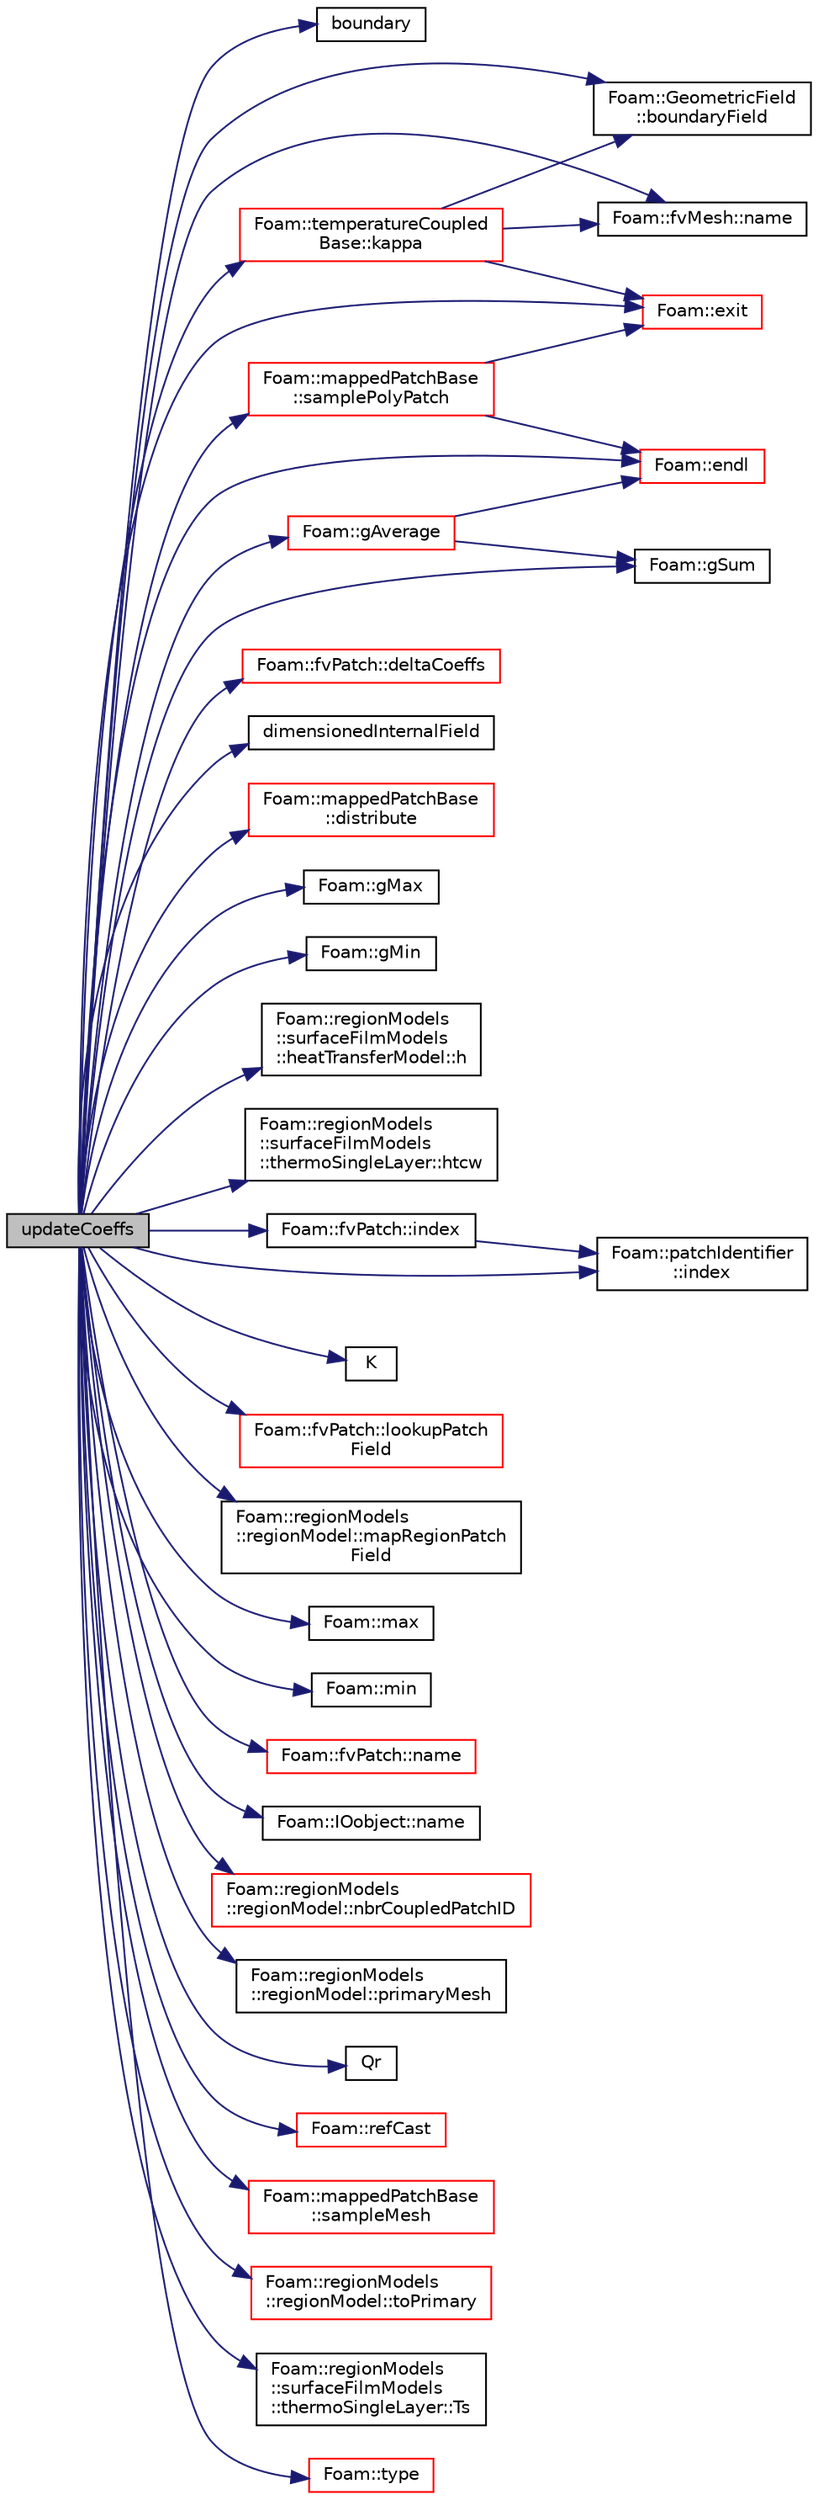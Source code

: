 digraph "updateCoeffs"
{
  bgcolor="transparent";
  edge [fontname="Helvetica",fontsize="10",labelfontname="Helvetica",labelfontsize="10"];
  node [fontname="Helvetica",fontsize="10",shape=record];
  rankdir="LR";
  Node1 [label="updateCoeffs",height=0.2,width=0.4,color="black", fillcolor="grey75", style="filled", fontcolor="black"];
  Node1 -> Node2 [color="midnightblue",fontsize="10",style="solid",fontname="Helvetica"];
  Node2 [label="boundary",height=0.2,width=0.4,color="black",URL="$a03922.html#a658027ecaee450b6533bd8d019d2c1f5"];
  Node1 -> Node3 [color="midnightblue",fontsize="10",style="solid",fontname="Helvetica"];
  Node3 [label="Foam::GeometricField\l::boundaryField",height=0.2,width=0.4,color="black",URL="$a00921.html#a3c6c1a789b48ea0c5e8bff64f9c14f2d",tooltip="Return reference to GeometricBoundaryField. "];
  Node1 -> Node4 [color="midnightblue",fontsize="10",style="solid",fontname="Helvetica"];
  Node4 [label="Foam::fvPatch::deltaCoeffs",height=0.2,width=0.4,color="red",URL="$a00885.html#a68566c15658234b1c4c972ff9bfcee26",tooltip="Return the face - cell distance coeffient. "];
  Node1 -> Node5 [color="midnightblue",fontsize="10",style="solid",fontname="Helvetica"];
  Node5 [label="dimensionedInternalField",height=0.2,width=0.4,color="black",URL="$a03120.html#a942cd19121a46cdc649099eb27c74b18"];
  Node1 -> Node6 [color="midnightblue",fontsize="10",style="solid",fontname="Helvetica"];
  Node6 [label="Foam::mappedPatchBase\l::distribute",height=0.2,width=0.4,color="red",URL="$a01420.html#a19634e92e19466f33831b6908d0a4fab",tooltip="Wrapper around map/interpolate data distribution. "];
  Node1 -> Node7 [color="midnightblue",fontsize="10",style="solid",fontname="Helvetica"];
  Node7 [label="Foam::endl",height=0.2,width=0.4,color="red",URL="$a10725.html#a2db8fe02a0d3909e9351bb4275b23ce4",tooltip="Add newline and flush stream. "];
  Node1 -> Node8 [color="midnightblue",fontsize="10",style="solid",fontname="Helvetica"];
  Node8 [label="Foam::exit",height=0.2,width=0.4,color="red",URL="$a10725.html#a06ca7250d8e89caf05243ec094843642"];
  Node1 -> Node9 [color="midnightblue",fontsize="10",style="solid",fontname="Helvetica"];
  Node9 [label="Foam::gAverage",height=0.2,width=0.4,color="red",URL="$a10725.html#ab45e56189711a2e5cdd381a0e2b6cc5c"];
  Node9 -> Node7 [color="midnightblue",fontsize="10",style="solid",fontname="Helvetica"];
  Node9 -> Node10 [color="midnightblue",fontsize="10",style="solid",fontname="Helvetica"];
  Node10 [label="Foam::gSum",height=0.2,width=0.4,color="black",URL="$a10725.html#a11b1ebb4c53ad062332767d75ca96328"];
  Node1 -> Node11 [color="midnightblue",fontsize="10",style="solid",fontname="Helvetica"];
  Node11 [label="Foam::gMax",height=0.2,width=0.4,color="black",URL="$a10725.html#ae8d631fb8e841947408bb711abfb1e67"];
  Node1 -> Node12 [color="midnightblue",fontsize="10",style="solid",fontname="Helvetica"];
  Node12 [label="Foam::gMin",height=0.2,width=0.4,color="black",URL="$a10725.html#aca330ee6cfe7d602300dbc5905f8c9f6"];
  Node1 -> Node10 [color="midnightblue",fontsize="10",style="solid",fontname="Helvetica"];
  Node1 -> Node13 [color="midnightblue",fontsize="10",style="solid",fontname="Helvetica"];
  Node13 [label="Foam::regionModels\l::surfaceFilmModels\l::heatTransferModel::h",height=0.2,width=0.4,color="black",URL="$a00990.html#a293edbfde9c3261e77d5f9243d84648e",tooltip="Return the heat transfer coefficient [W/m2/K]. "];
  Node1 -> Node14 [color="midnightblue",fontsize="10",style="solid",fontname="Helvetica"];
  Node14 [label="Foam::regionModels\l::surfaceFilmModels\l::thermoSingleLayer::htcw",height=0.2,width=0.4,color="black",URL="$a02597.html#a46fbaeb462f37f772bcfddf3d8c10661",tooltip="Return const access to the (wall) heat transfer model. "];
  Node1 -> Node15 [color="midnightblue",fontsize="10",style="solid",fontname="Helvetica"];
  Node15 [label="Foam::patchIdentifier\l::index",height=0.2,width=0.4,color="black",URL="$a01799.html#a7d1e8acadb27bd2b4e61457d47b71b6f",tooltip="Return the index of this patch in the boundaryMesh. "];
  Node1 -> Node16 [color="midnightblue",fontsize="10",style="solid",fontname="Helvetica"];
  Node16 [label="Foam::fvPatch::index",height=0.2,width=0.4,color="black",URL="$a00885.html#a7d1e8acadb27bd2b4e61457d47b71b6f",tooltip="Return the index of this patch in the fvBoundaryMesh. "];
  Node16 -> Node15 [color="midnightblue",fontsize="10",style="solid",fontname="Helvetica"];
  Node1 -> Node17 [color="midnightblue",fontsize="10",style="solid",fontname="Helvetica"];
  Node17 [label="K",height=0.2,width=0.4,color="black",URL="$a00784.html#a4b4d28b402b6dad014790c4172a84bb6",tooltip="Get corresponding K field. "];
  Node1 -> Node18 [color="midnightblue",fontsize="10",style="solid",fontname="Helvetica"];
  Node18 [label="Foam::temperatureCoupled\lBase::kappa",height=0.2,width=0.4,color="red",URL="$a02560.html#a27f7eb60b12da7ce5742958e36252898",tooltip="Given patch temperature calculate corresponding K field. "];
  Node18 -> Node8 [color="midnightblue",fontsize="10",style="solid",fontname="Helvetica"];
  Node18 -> Node3 [color="midnightblue",fontsize="10",style="solid",fontname="Helvetica"];
  Node18 -> Node19 [color="midnightblue",fontsize="10",style="solid",fontname="Helvetica"];
  Node19 [label="Foam::fvMesh::name",height=0.2,width=0.4,color="black",URL="$a00876.html#a75b72488d2e82151b025744974919d5d",tooltip="Return reference to name. "];
  Node1 -> Node20 [color="midnightblue",fontsize="10",style="solid",fontname="Helvetica"];
  Node20 [label="Foam::fvPatch::lookupPatch\lField",height=0.2,width=0.4,color="red",URL="$a00885.html#afaaf754f8e65cc448cfe3dfb1e033ae1",tooltip="Lookup and return the patchField of the named field from the. "];
  Node1 -> Node21 [color="midnightblue",fontsize="10",style="solid",fontname="Helvetica"];
  Node21 [label="Foam::regionModels\l::regionModel::mapRegionPatch\lField",height=0.2,width=0.4,color="black",URL="$a02131.html#a779f4d55fab3a54210ef162099b2bf12",tooltip="Map patch field from another region model to local patch. "];
  Node1 -> Node22 [color="midnightblue",fontsize="10",style="solid",fontname="Helvetica"];
  Node22 [label="Foam::max",height=0.2,width=0.4,color="black",URL="$a10725.html#ac993e906cf2774ae77e666bc24e81733"];
  Node1 -> Node23 [color="midnightblue",fontsize="10",style="solid",fontname="Helvetica"];
  Node23 [label="Foam::min",height=0.2,width=0.4,color="black",URL="$a10725.html#a253e112ad2d56d96230ff39ea7f442dc"];
  Node1 -> Node24 [color="midnightblue",fontsize="10",style="solid",fontname="Helvetica"];
  Node24 [label="Foam::fvPatch::name",height=0.2,width=0.4,color="red",URL="$a00885.html#a75b72488d2e82151b025744974919d5d",tooltip="Return name. "];
  Node1 -> Node19 [color="midnightblue",fontsize="10",style="solid",fontname="Helvetica"];
  Node1 -> Node25 [color="midnightblue",fontsize="10",style="solid",fontname="Helvetica"];
  Node25 [label="Foam::IOobject::name",height=0.2,width=0.4,color="black",URL="$a01179.html#a75b72488d2e82151b025744974919d5d",tooltip="Return name. "];
  Node1 -> Node26 [color="midnightblue",fontsize="10",style="solid",fontname="Helvetica"];
  Node26 [label="Foam::regionModels\l::regionModel::nbrCoupledPatchID",height=0.2,width=0.4,color="red",URL="$a02131.html#ab75224234f0496ea2c9f2eed3f848d1a",tooltip="Return the coupled patch ID paired with coupled patch. "];
  Node1 -> Node27 [color="midnightblue",fontsize="10",style="solid",fontname="Helvetica"];
  Node27 [label="Foam::regionModels\l::regionModel::primaryMesh",height=0.2,width=0.4,color="black",URL="$a02131.html#a3f74d6f26fb409562d28d2365d1bbf12",tooltip="Return the reference to the primary mesh database. "];
  Node1 -> Node28 [color="midnightblue",fontsize="10",style="solid",fontname="Helvetica"];
  Node28 [label="Qr",height=0.2,width=0.4,color="black",URL="$a04427.html#a78bcf340cde4f20cf12473945680d11a"];
  Node1 -> Node29 [color="midnightblue",fontsize="10",style="solid",fontname="Helvetica"];
  Node29 [label="Foam::refCast",height=0.2,width=0.4,color="red",URL="$a10725.html#a28f53307dad4466f23067e79a948e2a1",tooltip="Reference type cast template function. "];
  Node1 -> Node30 [color="midnightblue",fontsize="10",style="solid",fontname="Helvetica"];
  Node30 [label="Foam::mappedPatchBase\l::sampleMesh",height=0.2,width=0.4,color="red",URL="$a01420.html#a80e7d2240854cf86b347a95cb1bab341",tooltip="Get the region mesh. "];
  Node1 -> Node31 [color="midnightblue",fontsize="10",style="solid",fontname="Helvetica"];
  Node31 [label="Foam::mappedPatchBase\l::samplePolyPatch",height=0.2,width=0.4,color="red",URL="$a01420.html#a3434acc5afba1f7b7b8f4c573befd8b3",tooltip="Get the patch on the region. "];
  Node31 -> Node7 [color="midnightblue",fontsize="10",style="solid",fontname="Helvetica"];
  Node31 -> Node8 [color="midnightblue",fontsize="10",style="solid",fontname="Helvetica"];
  Node1 -> Node32 [color="midnightblue",fontsize="10",style="solid",fontname="Helvetica"];
  Node32 [label="Foam::regionModels\l::regionModel::toPrimary",height=0.2,width=0.4,color="red",URL="$a02131.html#ae3e2347b9e0b838573435f06d9e51bf0",tooltip="Convert a local region field to the primary region. "];
  Node1 -> Node33 [color="midnightblue",fontsize="10",style="solid",fontname="Helvetica"];
  Node33 [label="Foam::regionModels\l::surfaceFilmModels\l::thermoSingleLayer::Ts",height=0.2,width=0.4,color="black",URL="$a02597.html#a84eeb8112f81ad68b619e4b5d160a557",tooltip="Return the film surface temperature [K]. "];
  Node1 -> Node34 [color="midnightblue",fontsize="10",style="solid",fontname="Helvetica"];
  Node34 [label="Foam::type",height=0.2,width=0.4,color="red",URL="$a10725.html#aec48583af672626378f501eb9fc32cd1",tooltip="Return the file type: DIRECTORY or FILE. "];
}
